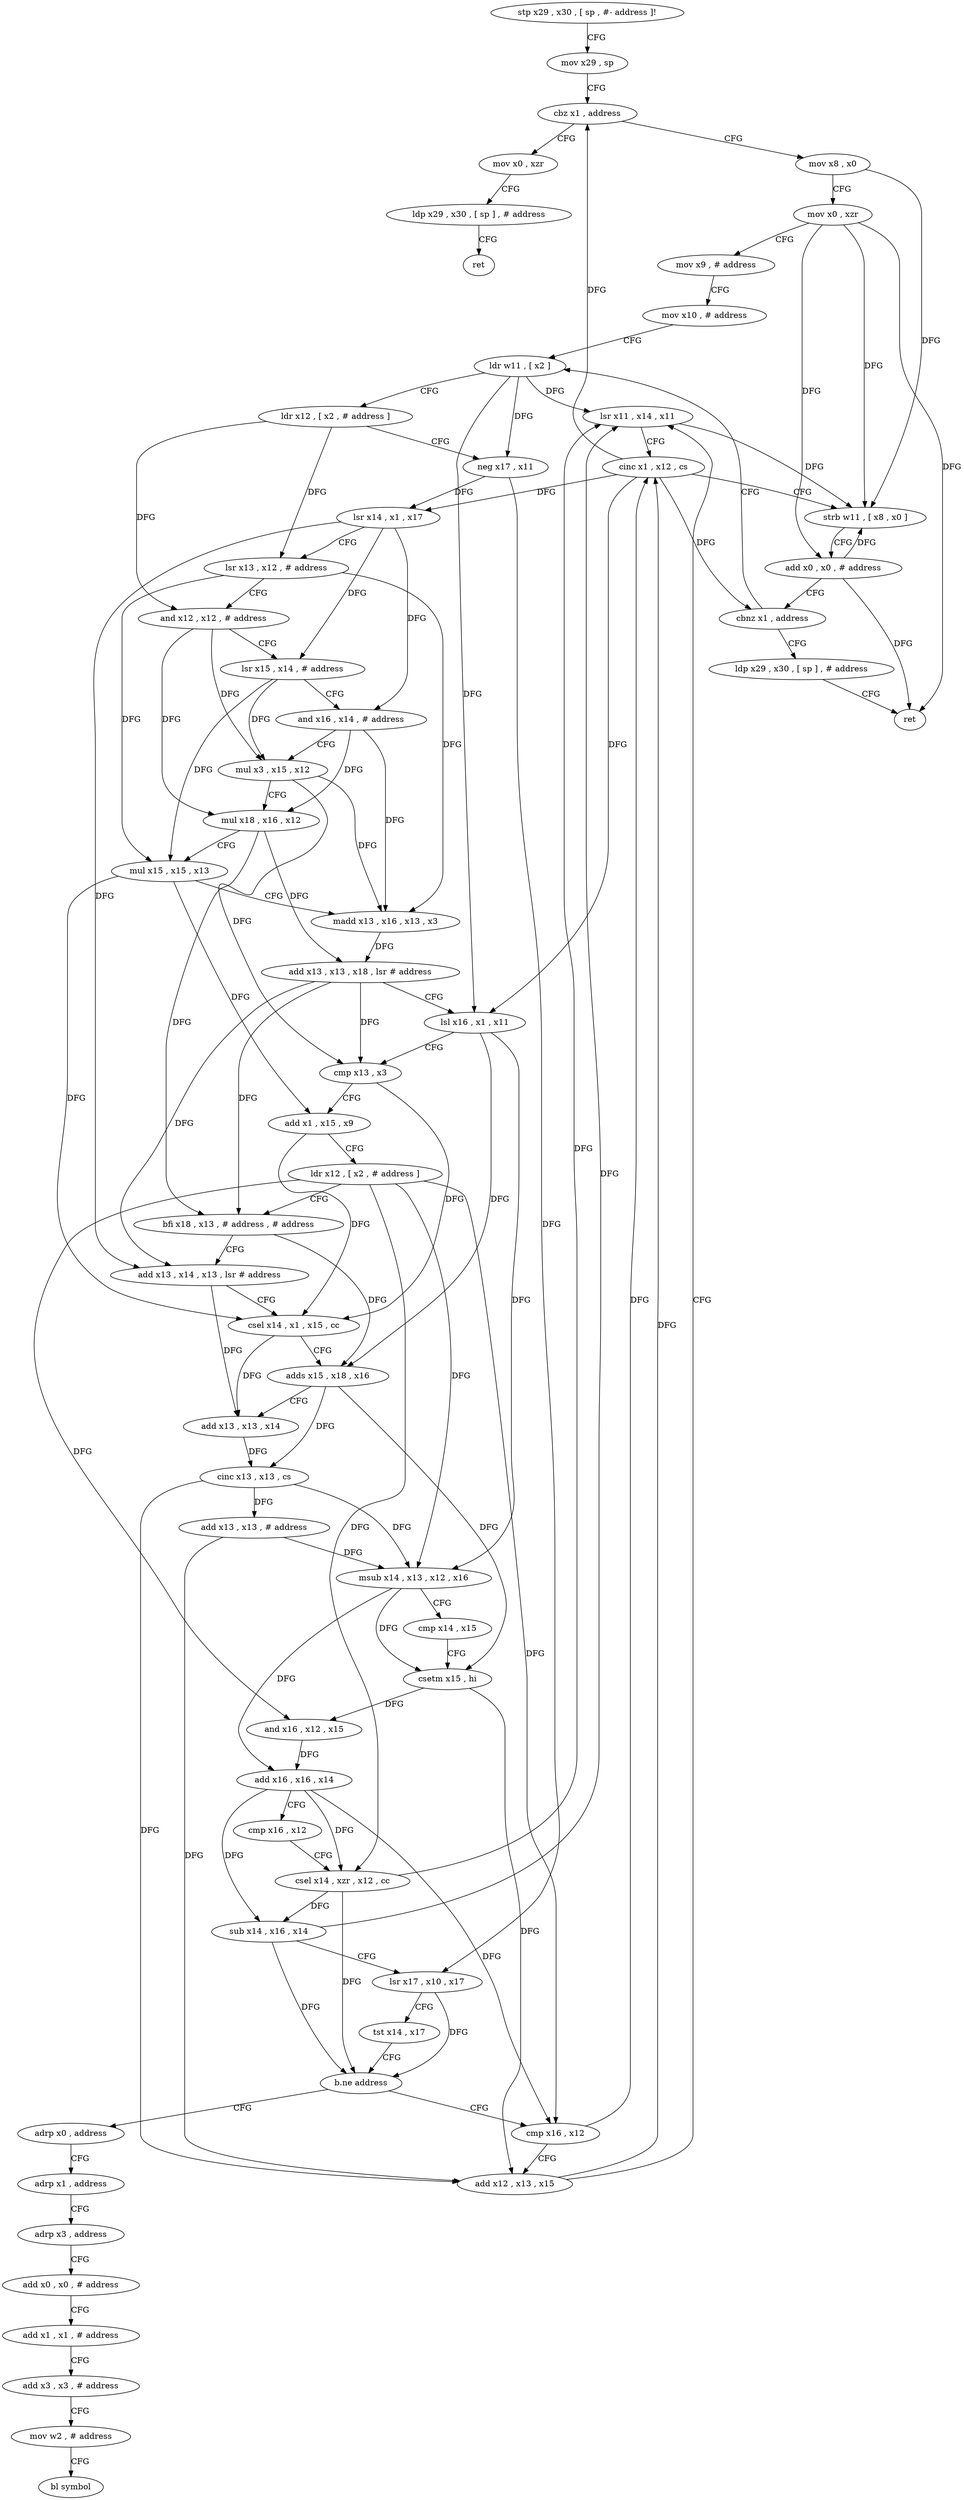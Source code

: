 digraph "func" {
"4268432" [label = "stp x29 , x30 , [ sp , #- address ]!" ]
"4268436" [label = "mov x29 , sp" ]
"4268440" [label = "cbz x1 , address" ]
"4268636" [label = "mov x0 , xzr" ]
"4268444" [label = "mov x8 , x0" ]
"4268640" [label = "ldp x29 , x30 , [ sp ] , # address" ]
"4268644" [label = "ret" ]
"4268448" [label = "mov x0 , xzr" ]
"4268452" [label = "mov x9 , # address" ]
"4268456" [label = "mov x10 , # address" ]
"4268460" [label = "ldr w11 , [ x2 ]" ]
"4268648" [label = "adrp x0 , address" ]
"4268652" [label = "adrp x1 , address" ]
"4268656" [label = "adrp x3 , address" ]
"4268660" [label = "add x0 , x0 , # address" ]
"4268664" [label = "add x1 , x1 , # address" ]
"4268668" [label = "add x3 , x3 , # address" ]
"4268672" [label = "mov w2 , # address" ]
"4268676" [label = "bl symbol" ]
"4268600" [label = "cmp x16 , x12" ]
"4268604" [label = "add x12 , x13 , x15" ]
"4268608" [label = "lsr x11 , x14 , x11" ]
"4268612" [label = "cinc x1 , x12 , cs" ]
"4268616" [label = "strb w11 , [ x8 , x0 ]" ]
"4268620" [label = "add x0 , x0 , # address" ]
"4268624" [label = "cbnz x1 , address" ]
"4268628" [label = "ldp x29 , x30 , [ sp ] , # address" ]
"4268464" [label = "ldr x12 , [ x2 , # address ]" ]
"4268468" [label = "neg x17 , x11" ]
"4268472" [label = "lsr x14 , x1 , x17" ]
"4268476" [label = "lsr x13 , x12 , # address" ]
"4268480" [label = "and x12 , x12 , # address" ]
"4268484" [label = "lsr x15 , x14 , # address" ]
"4268488" [label = "and x16 , x14 , # address" ]
"4268492" [label = "mul x3 , x15 , x12" ]
"4268496" [label = "mul x18 , x16 , x12" ]
"4268500" [label = "mul x15 , x15 , x13" ]
"4268504" [label = "madd x13 , x16 , x13 , x3" ]
"4268508" [label = "add x13 , x13 , x18 , lsr # address" ]
"4268512" [label = "lsl x16 , x1 , x11" ]
"4268516" [label = "cmp x13 , x3" ]
"4268520" [label = "add x1 , x15 , x9" ]
"4268524" [label = "ldr x12 , [ x2 , # address ]" ]
"4268528" [label = "bfi x18 , x13 , # address , # address" ]
"4268532" [label = "add x13 , x14 , x13 , lsr # address" ]
"4268536" [label = "csel x14 , x1 , x15 , cc" ]
"4268540" [label = "adds x15 , x18 , x16" ]
"4268544" [label = "add x13 , x13 , x14" ]
"4268548" [label = "cinc x13 , x13 , cs" ]
"4268552" [label = "add x13 , x13 , # address" ]
"4268556" [label = "msub x14 , x13 , x12 , x16" ]
"4268560" [label = "cmp x14 , x15" ]
"4268564" [label = "csetm x15 , hi" ]
"4268568" [label = "and x16 , x12 , x15" ]
"4268572" [label = "add x16 , x16 , x14" ]
"4268576" [label = "cmp x16 , x12" ]
"4268580" [label = "csel x14 , xzr , x12 , cc" ]
"4268584" [label = "sub x14 , x16 , x14" ]
"4268588" [label = "lsr x17 , x10 , x17" ]
"4268592" [label = "tst x14 , x17" ]
"4268596" [label = "b.ne address" ]
"4268632" [label = "ret" ]
"4268432" -> "4268436" [ label = "CFG" ]
"4268436" -> "4268440" [ label = "CFG" ]
"4268440" -> "4268636" [ label = "CFG" ]
"4268440" -> "4268444" [ label = "CFG" ]
"4268636" -> "4268640" [ label = "CFG" ]
"4268444" -> "4268448" [ label = "CFG" ]
"4268444" -> "4268616" [ label = "DFG" ]
"4268640" -> "4268644" [ label = "CFG" ]
"4268448" -> "4268452" [ label = "CFG" ]
"4268448" -> "4268616" [ label = "DFG" ]
"4268448" -> "4268620" [ label = "DFG" ]
"4268448" -> "4268632" [ label = "DFG" ]
"4268452" -> "4268456" [ label = "CFG" ]
"4268456" -> "4268460" [ label = "CFG" ]
"4268460" -> "4268464" [ label = "CFG" ]
"4268460" -> "4268468" [ label = "DFG" ]
"4268460" -> "4268512" [ label = "DFG" ]
"4268460" -> "4268608" [ label = "DFG" ]
"4268648" -> "4268652" [ label = "CFG" ]
"4268652" -> "4268656" [ label = "CFG" ]
"4268656" -> "4268660" [ label = "CFG" ]
"4268660" -> "4268664" [ label = "CFG" ]
"4268664" -> "4268668" [ label = "CFG" ]
"4268668" -> "4268672" [ label = "CFG" ]
"4268672" -> "4268676" [ label = "CFG" ]
"4268600" -> "4268604" [ label = "CFG" ]
"4268600" -> "4268612" [ label = "DFG" ]
"4268604" -> "4268608" [ label = "CFG" ]
"4268604" -> "4268612" [ label = "DFG" ]
"4268608" -> "4268612" [ label = "CFG" ]
"4268608" -> "4268616" [ label = "DFG" ]
"4268612" -> "4268616" [ label = "CFG" ]
"4268612" -> "4268440" [ label = "DFG" ]
"4268612" -> "4268472" [ label = "DFG" ]
"4268612" -> "4268512" [ label = "DFG" ]
"4268612" -> "4268624" [ label = "DFG" ]
"4268616" -> "4268620" [ label = "CFG" ]
"4268620" -> "4268624" [ label = "CFG" ]
"4268620" -> "4268616" [ label = "DFG" ]
"4268620" -> "4268632" [ label = "DFG" ]
"4268624" -> "4268460" [ label = "CFG" ]
"4268624" -> "4268628" [ label = "CFG" ]
"4268628" -> "4268632" [ label = "CFG" ]
"4268464" -> "4268468" [ label = "CFG" ]
"4268464" -> "4268476" [ label = "DFG" ]
"4268464" -> "4268480" [ label = "DFG" ]
"4268468" -> "4268472" [ label = "DFG" ]
"4268468" -> "4268588" [ label = "DFG" ]
"4268472" -> "4268476" [ label = "CFG" ]
"4268472" -> "4268484" [ label = "DFG" ]
"4268472" -> "4268488" [ label = "DFG" ]
"4268472" -> "4268532" [ label = "DFG" ]
"4268476" -> "4268480" [ label = "CFG" ]
"4268476" -> "4268500" [ label = "DFG" ]
"4268476" -> "4268504" [ label = "DFG" ]
"4268480" -> "4268484" [ label = "CFG" ]
"4268480" -> "4268492" [ label = "DFG" ]
"4268480" -> "4268496" [ label = "DFG" ]
"4268484" -> "4268488" [ label = "CFG" ]
"4268484" -> "4268492" [ label = "DFG" ]
"4268484" -> "4268500" [ label = "DFG" ]
"4268488" -> "4268492" [ label = "CFG" ]
"4268488" -> "4268496" [ label = "DFG" ]
"4268488" -> "4268504" [ label = "DFG" ]
"4268492" -> "4268496" [ label = "CFG" ]
"4268492" -> "4268504" [ label = "DFG" ]
"4268492" -> "4268516" [ label = "DFG" ]
"4268496" -> "4268500" [ label = "CFG" ]
"4268496" -> "4268508" [ label = "DFG" ]
"4268496" -> "4268528" [ label = "DFG" ]
"4268500" -> "4268504" [ label = "CFG" ]
"4268500" -> "4268520" [ label = "DFG" ]
"4268500" -> "4268536" [ label = "DFG" ]
"4268504" -> "4268508" [ label = "DFG" ]
"4268508" -> "4268512" [ label = "CFG" ]
"4268508" -> "4268516" [ label = "DFG" ]
"4268508" -> "4268528" [ label = "DFG" ]
"4268508" -> "4268532" [ label = "DFG" ]
"4268512" -> "4268516" [ label = "CFG" ]
"4268512" -> "4268540" [ label = "DFG" ]
"4268512" -> "4268556" [ label = "DFG" ]
"4268516" -> "4268520" [ label = "CFG" ]
"4268516" -> "4268536" [ label = "DFG" ]
"4268520" -> "4268524" [ label = "CFG" ]
"4268520" -> "4268536" [ label = "DFG" ]
"4268524" -> "4268528" [ label = "CFG" ]
"4268524" -> "4268556" [ label = "DFG" ]
"4268524" -> "4268568" [ label = "DFG" ]
"4268524" -> "4268580" [ label = "DFG" ]
"4268524" -> "4268600" [ label = "DFG" ]
"4268528" -> "4268532" [ label = "CFG" ]
"4268528" -> "4268540" [ label = "DFG" ]
"4268532" -> "4268536" [ label = "CFG" ]
"4268532" -> "4268544" [ label = "DFG" ]
"4268536" -> "4268540" [ label = "CFG" ]
"4268536" -> "4268544" [ label = "DFG" ]
"4268540" -> "4268544" [ label = "CFG" ]
"4268540" -> "4268564" [ label = "DFG" ]
"4268540" -> "4268548" [ label = "DFG" ]
"4268544" -> "4268548" [ label = "DFG" ]
"4268548" -> "4268552" [ label = "DFG" ]
"4268548" -> "4268556" [ label = "DFG" ]
"4268548" -> "4268604" [ label = "DFG" ]
"4268552" -> "4268556" [ label = "DFG" ]
"4268552" -> "4268604" [ label = "DFG" ]
"4268556" -> "4268560" [ label = "CFG" ]
"4268556" -> "4268564" [ label = "DFG" ]
"4268556" -> "4268572" [ label = "DFG" ]
"4268560" -> "4268564" [ label = "CFG" ]
"4268564" -> "4268568" [ label = "DFG" ]
"4268564" -> "4268604" [ label = "DFG" ]
"4268568" -> "4268572" [ label = "DFG" ]
"4268572" -> "4268576" [ label = "CFG" ]
"4268572" -> "4268580" [ label = "DFG" ]
"4268572" -> "4268584" [ label = "DFG" ]
"4268572" -> "4268600" [ label = "DFG" ]
"4268576" -> "4268580" [ label = "CFG" ]
"4268580" -> "4268584" [ label = "DFG" ]
"4268580" -> "4268596" [ label = "DFG" ]
"4268580" -> "4268608" [ label = "DFG" ]
"4268584" -> "4268588" [ label = "CFG" ]
"4268584" -> "4268596" [ label = "DFG" ]
"4268584" -> "4268608" [ label = "DFG" ]
"4268588" -> "4268592" [ label = "CFG" ]
"4268588" -> "4268596" [ label = "DFG" ]
"4268592" -> "4268596" [ label = "CFG" ]
"4268596" -> "4268648" [ label = "CFG" ]
"4268596" -> "4268600" [ label = "CFG" ]
}
